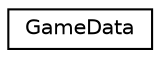 digraph "Graphical Class Hierarchy"
{
  edge [fontname="Helvetica",fontsize="10",labelfontname="Helvetica",labelfontsize="10"];
  node [fontname="Helvetica",fontsize="10",shape=record];
  rankdir="LR";
  Node0 [label="GameData",height=0.2,width=0.4,color="black", fillcolor="white", style="filled",URL="$class_game_data.html",tooltip="Information on the player name "];
}
